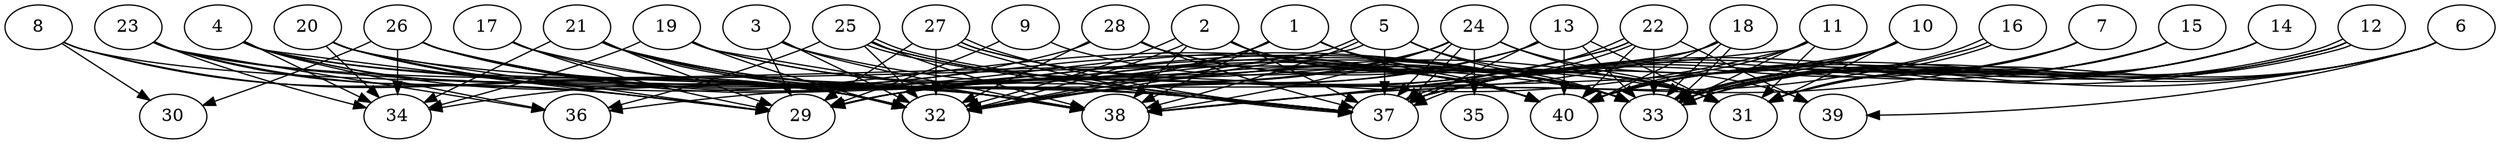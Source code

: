 // DAG automatically generated by daggen at Thu Oct  3 14:06:49 2019
// ./daggen --dot -n 40 --ccr 0.3 --fat 0.9 --regular 0.9 --density 0.9 --mindata 5242880 --maxdata 52428800 
digraph G {
  1 [size="81691307", alpha="0.08", expect_size="24507392"] 
  1 -> 29 [size ="24507392"]
  1 -> 31 [size ="24507392"]
  1 -> 32 [size ="24507392"]
  1 -> 33 [size ="24507392"]
  1 -> 38 [size ="24507392"]
  1 -> 40 [size ="24507392"]
  2 [size="83810987", alpha="0.13", expect_size="25143296"] 
  2 -> 31 [size ="25143296"]
  2 -> 32 [size ="25143296"]
  2 -> 32 [size ="25143296"]
  2 -> 37 [size ="25143296"]
  2 -> 38 [size ="25143296"]
  2 -> 40 [size ="25143296"]
  3 [size="151251627", alpha="0.10", expect_size="45375488"] 
  3 -> 29 [size ="45375488"]
  3 -> 31 [size ="45375488"]
  3 -> 32 [size ="45375488"]
  3 -> 38 [size ="45375488"]
  4 [size="78796800", alpha="0.04", expect_size="23639040"] 
  4 -> 29 [size ="23639040"]
  4 -> 31 [size ="23639040"]
  4 -> 32 [size ="23639040"]
  4 -> 34 [size ="23639040"]
  4 -> 36 [size ="23639040"]
  4 -> 37 [size ="23639040"]
  4 -> 38 [size ="23639040"]
  5 [size="141168640", alpha="0.12", expect_size="42350592"] 
  5 -> 31 [size ="42350592"]
  5 -> 32 [size ="42350592"]
  5 -> 32 [size ="42350592"]
  5 -> 33 [size ="42350592"]
  5 -> 37 [size ="42350592"]
  5 -> 38 [size ="42350592"]
  6 [size="115336533", alpha="0.08", expect_size="34600960"] 
  6 -> 31 [size ="34600960"]
  6 -> 33 [size ="34600960"]
  6 -> 37 [size ="34600960"]
  6 -> 39 [size ="34600960"]
  6 -> 40 [size ="34600960"]
  7 [size="142100480", alpha="0.09", expect_size="42630144"] 
  7 -> 31 [size ="42630144"]
  7 -> 33 [size ="42630144"]
  7 -> 37 [size ="42630144"]
  7 -> 38 [size ="42630144"]
  8 [size="154251947", alpha="0.18", expect_size="46275584"] 
  8 -> 29 [size ="46275584"]
  8 -> 30 [size ="46275584"]
  8 -> 32 [size ="46275584"]
  8 -> 38 [size ="46275584"]
  9 [size="36563627", alpha="0.13", expect_size="10969088"] 
  9 -> 29 [size ="10969088"]
  9 -> 33 [size ="10969088"]
  10 [size="112448853", alpha="0.09", expect_size="33734656"] 
  10 -> 31 [size ="33734656"]
  10 -> 33 [size ="33734656"]
  10 -> 36 [size ="33734656"]
  10 -> 37 [size ="33734656"]
  10 -> 40 [size ="33734656"]
  11 [size="149306027", alpha="0.14", expect_size="44791808"] 
  11 -> 29 [size ="44791808"]
  11 -> 31 [size ="44791808"]
  11 -> 33 [size ="44791808"]
  11 -> 38 [size ="44791808"]
  11 -> 40 [size ="44791808"]
  12 [size="52688213", alpha="0.10", expect_size="15806464"] 
  12 -> 31 [size ="15806464"]
  12 -> 33 [size ="15806464"]
  12 -> 33 [size ="15806464"]
  12 -> 37 [size ="15806464"]
  12 -> 40 [size ="15806464"]
  13 [size="152866133", alpha="0.09", expect_size="45859840"] 
  13 -> 29 [size ="45859840"]
  13 -> 31 [size ="45859840"]
  13 -> 32 [size ="45859840"]
  13 -> 33 [size ="45859840"]
  13 -> 37 [size ="45859840"]
  13 -> 40 [size ="45859840"]
  14 [size="73386667", alpha="0.19", expect_size="22016000"] 
  14 -> 31 [size ="22016000"]
  14 -> 33 [size ="22016000"]
  14 -> 37 [size ="22016000"]
  14 -> 40 [size ="22016000"]
  15 [size="107298133", alpha="0.10", expect_size="32189440"] 
  15 -> 31 [size ="32189440"]
  15 -> 33 [size ="32189440"]
  15 -> 37 [size ="32189440"]
  15 -> 40 [size ="32189440"]
  16 [size="45970773", alpha="0.04", expect_size="13791232"] 
  16 -> 33 [size ="13791232"]
  16 -> 33 [size ="13791232"]
  16 -> 38 [size ="13791232"]
  17 [size="107301547", alpha="0.16", expect_size="32190464"] 
  17 -> 29 [size ="32190464"]
  17 -> 32 [size ="32190464"]
  17 -> 33 [size ="32190464"]
  18 [size="18677760", alpha="0.16", expect_size="5603328"] 
  18 -> 32 [size ="5603328"]
  18 -> 33 [size ="5603328"]
  18 -> 33 [size ="5603328"]
  18 -> 38 [size ="5603328"]
  18 -> 40 [size ="5603328"]
  19 [size="159283200", alpha="0.20", expect_size="47784960"] 
  19 -> 32 [size ="47784960"]
  19 -> 33 [size ="47784960"]
  19 -> 34 [size ="47784960"]
  19 -> 38 [size ="47784960"]
  19 -> 40 [size ="47784960"]
  20 [size="103161173", alpha="0.06", expect_size="30948352"] 
  20 -> 29 [size ="30948352"]
  20 -> 32 [size ="30948352"]
  20 -> 34 [size ="30948352"]
  20 -> 37 [size ="30948352"]
  20 -> 38 [size ="30948352"]
  20 -> 40 [size ="30948352"]
  21 [size="172298240", alpha="0.01", expect_size="51689472"] 
  21 -> 29 [size ="51689472"]
  21 -> 32 [size ="51689472"]
  21 -> 33 [size ="51689472"]
  21 -> 34 [size ="51689472"]
  21 -> 37 [size ="51689472"]
  21 -> 38 [size ="51689472"]
  21 -> 40 [size ="51689472"]
  22 [size="125006507", alpha="0.03", expect_size="37501952"] 
  22 -> 29 [size ="37501952"]
  22 -> 32 [size ="37501952"]
  22 -> 33 [size ="37501952"]
  22 -> 37 [size ="37501952"]
  22 -> 37 [size ="37501952"]
  22 -> 39 [size ="37501952"]
  22 -> 40 [size ="37501952"]
  23 [size="43117227", alpha="0.03", expect_size="12935168"] 
  23 -> 29 [size ="12935168"]
  23 -> 32 [size ="12935168"]
  23 -> 33 [size ="12935168"]
  23 -> 34 [size ="12935168"]
  23 -> 36 [size ="12935168"]
  23 -> 37 [size ="12935168"]
  24 [size="114452480", alpha="0.11", expect_size="34335744"] 
  24 -> 29 [size ="34335744"]
  24 -> 31 [size ="34335744"]
  24 -> 32 [size ="34335744"]
  24 -> 35 [size ="34335744"]
  24 -> 37 [size ="34335744"]
  24 -> 37 [size ="34335744"]
  24 -> 38 [size ="34335744"]
  24 -> 39 [size ="34335744"]
  25 [size="107165013", alpha="0.15", expect_size="32149504"] 
  25 -> 32 [size ="32149504"]
  25 -> 33 [size ="32149504"]
  25 -> 36 [size ="32149504"]
  25 -> 37 [size ="32149504"]
  25 -> 37 [size ="32149504"]
  25 -> 38 [size ="32149504"]
  25 -> 40 [size ="32149504"]
  26 [size="29938347", alpha="0.11", expect_size="8981504"] 
  26 -> 30 [size ="8981504"]
  26 -> 32 [size ="8981504"]
  26 -> 33 [size ="8981504"]
  26 -> 34 [size ="8981504"]
  26 -> 37 [size ="8981504"]
  26 -> 38 [size ="8981504"]
  26 -> 40 [size ="8981504"]
  27 [size="62900907", alpha="0.03", expect_size="18870272"] 
  27 -> 29 [size ="18870272"]
  27 -> 32 [size ="18870272"]
  27 -> 33 [size ="18870272"]
  27 -> 37 [size ="18870272"]
  27 -> 37 [size ="18870272"]
  27 -> 40 [size ="18870272"]
  28 [size="27805013", alpha="0.12", expect_size="8341504"] 
  28 -> 31 [size ="8341504"]
  28 -> 32 [size ="8341504"]
  28 -> 33 [size ="8341504"]
  28 -> 34 [size ="8341504"]
  28 -> 37 [size ="8341504"]
  29 [size="152169813", alpha="0.03", expect_size="45650944"] 
  30 [size="148988587", alpha="0.07", expect_size="44696576"] 
  31 [size="38638933", alpha="0.07", expect_size="11591680"] 
  32 [size="42622293", alpha="0.12", expect_size="12786688"] 
  33 [size="69990400", alpha="0.15", expect_size="20997120"] 
  34 [size="97232213", alpha="0.04", expect_size="29169664"] 
  35 [size="28385280", alpha="0.05", expect_size="8515584"] 
  36 [size="144431787", alpha="0.09", expect_size="43329536"] 
  37 [size="71372800", alpha="0.05", expect_size="21411840"] 
  38 [size="91122347", alpha="0.00", expect_size="27336704"] 
  39 [size="25879893", alpha="0.14", expect_size="7763968"] 
  40 [size="52029440", alpha="0.19", expect_size="15608832"] 
}
